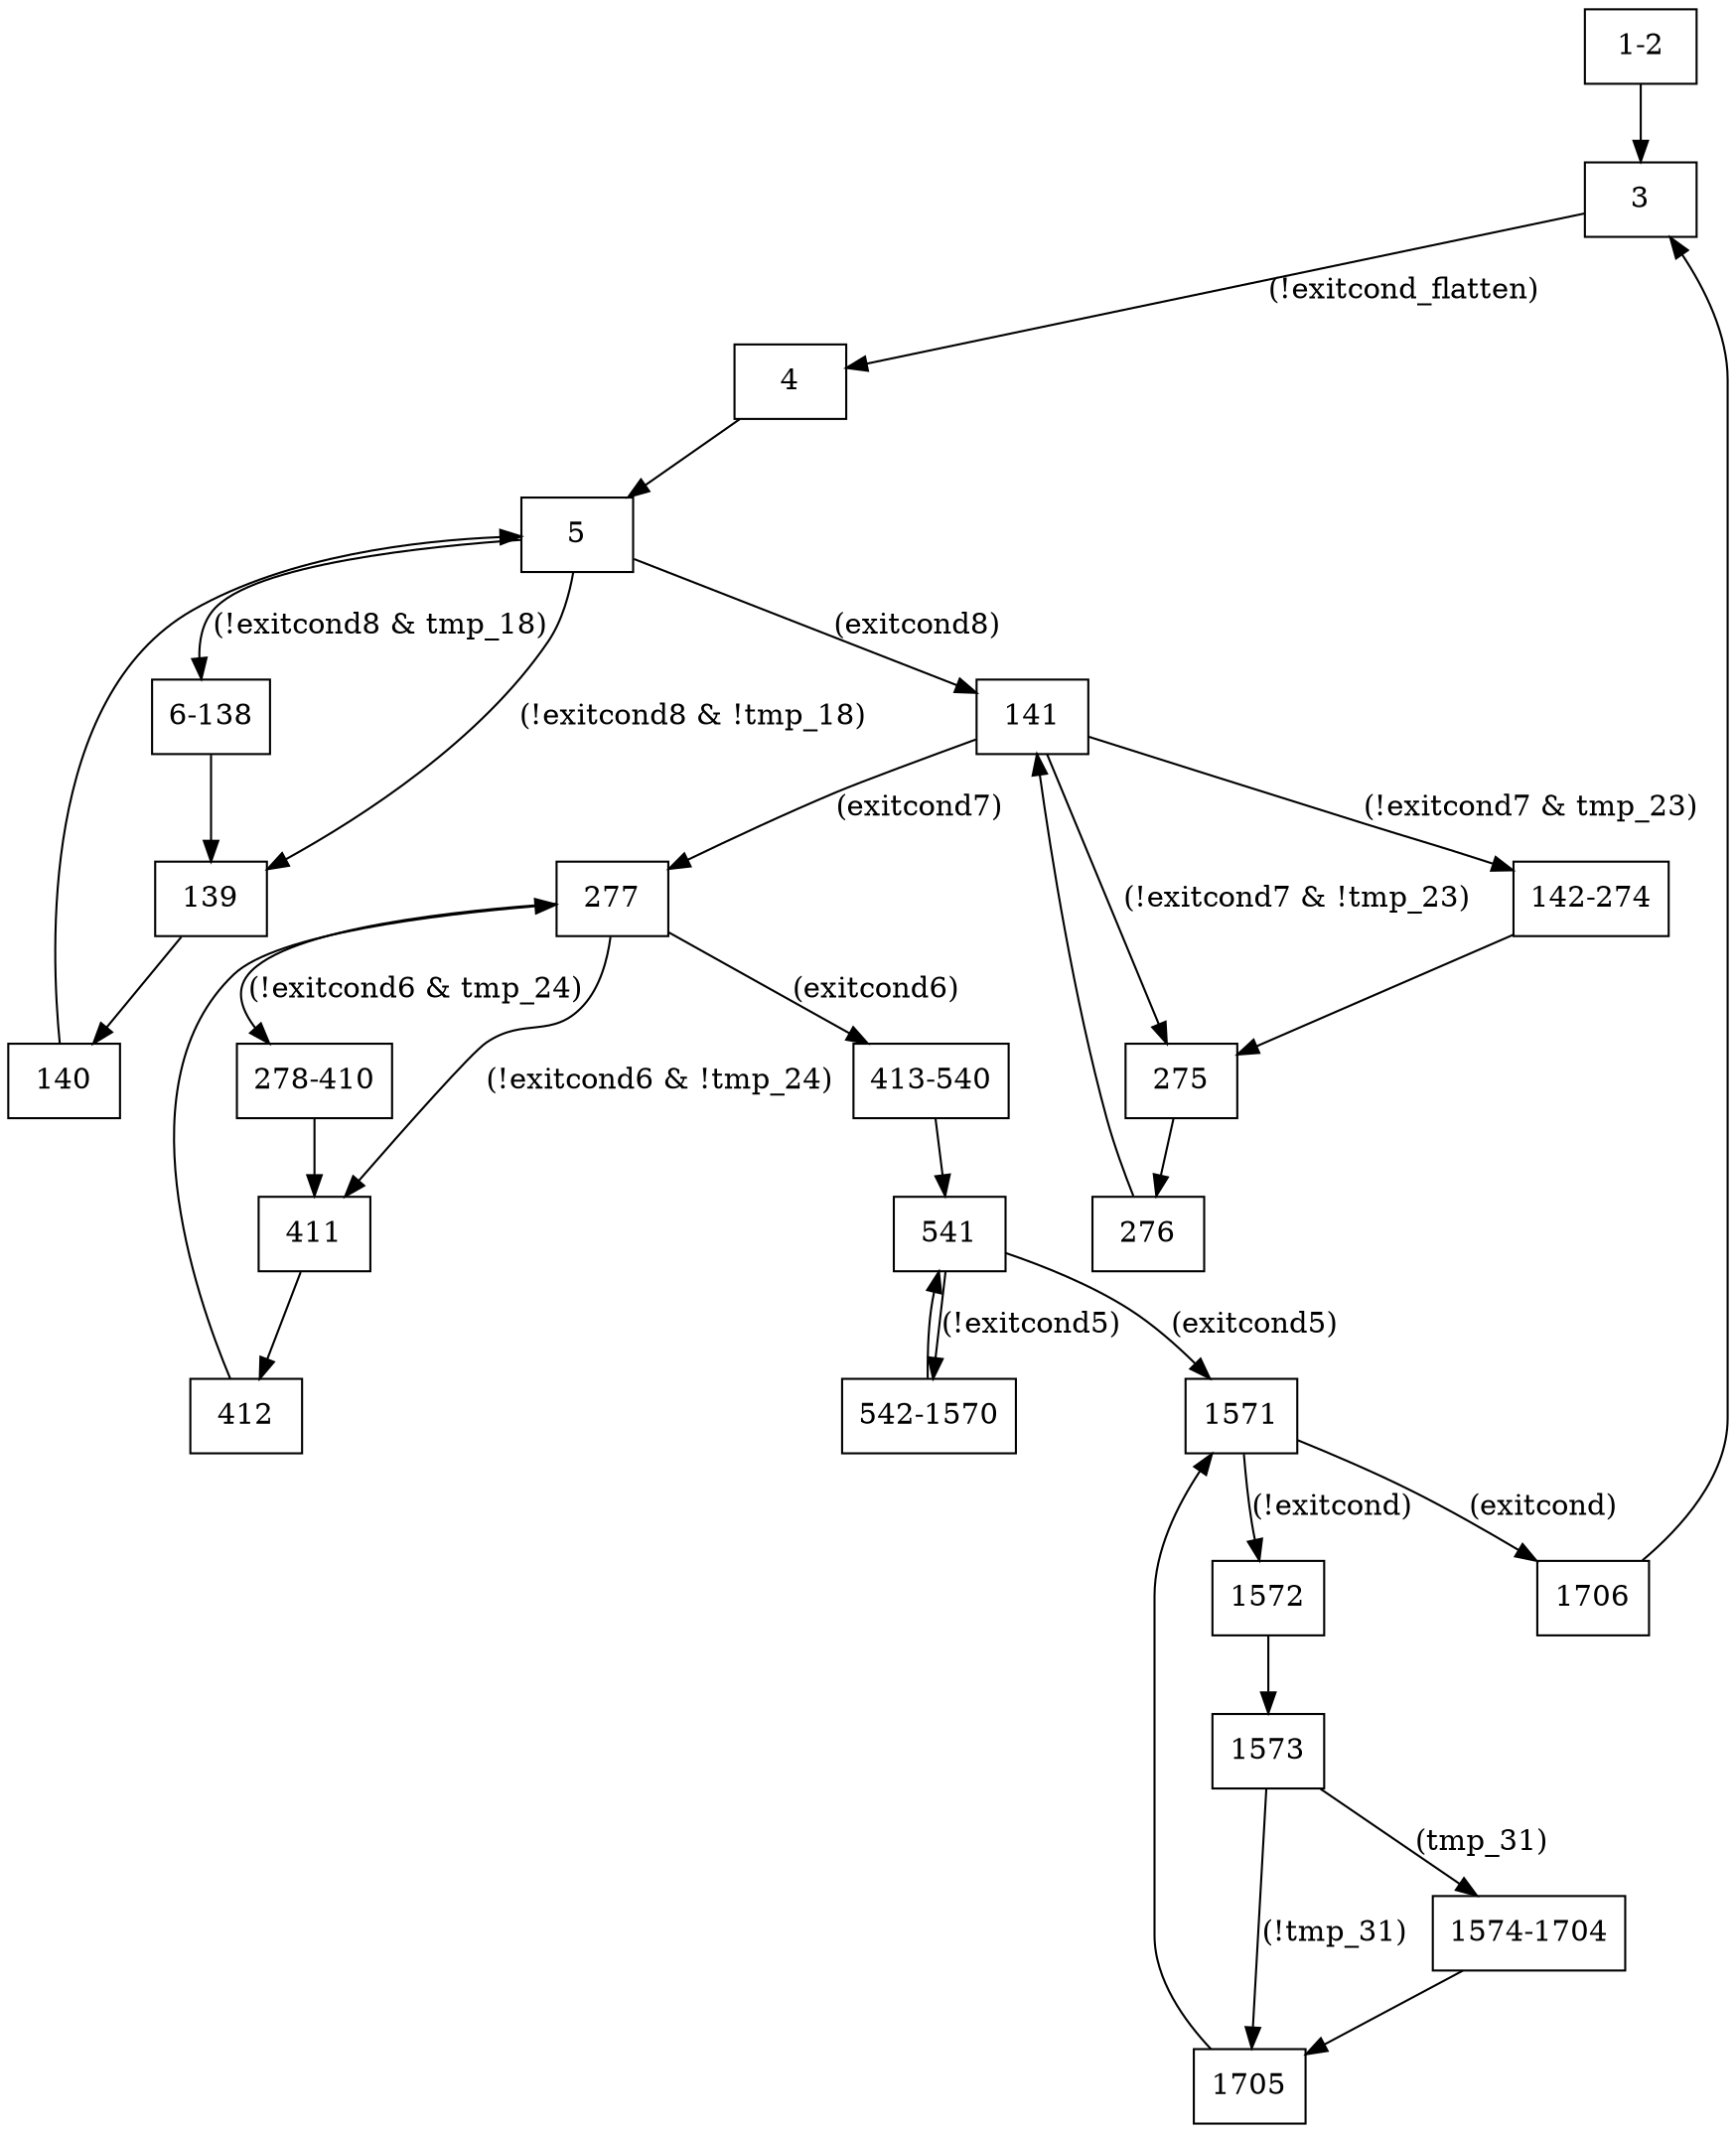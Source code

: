 digraph "FSM" {
	n3 [shape=record,label="3"];
	n4 [shape=record,label="4"];
	n5 [shape=record,label="5"];
	n139 [shape=record,label="139"];
	n141 [shape=record,label="141"];
	n140 [shape=record,label="140"];
	n275 [shape=record,label="275"];
	n277 [shape=record,label="277"];
	n276 [shape=record,label="276"];
	n411 [shape=record,label="411"];
	n412 [shape=record,label="412"];
	n541 [shape=record,label="541"];
	n1571 [shape=record,label="1571"];
	n1572 [shape=record,label="1572"];
	n1706 [shape=record,label="1706"];
	n1573 [shape=record,label="1573"];
	n1705 [shape=record,label="1705"];
	n1to2 [shape=record,label="1-2"];
	n6to138 [shape=record,label="6-138"];
	n142to274 [shape=record,label="142-274"];
	n278to410 [shape=record,label="278-410"];
	n413to540 [shape=record,label="413-540"];
	n542to1570 [shape=record,label="542-1570"];
	n1574to1704 [shape=record,label="1574-1704"];
	n3 -> n4 [label="(!exitcond_flatten)"];
	n4 -> n5;
	n5 -> n139 [label="(!exitcond8 & !tmp_18)"];
	n5 -> n141 [label="(exitcond8)"];
	n5 -> n6to138 [label="(!exitcond8 & tmp_18)"];
	n139 -> n140;
	n141 -> n275 [label="(!exitcond7 & !tmp_23)"];
	n141 -> n277 [label="(exitcond7)"];
	n141 -> n142to274 [label="(!exitcond7 & tmp_23)"];
	n140 -> n5;
	n275 -> n276;
	n277 -> n411 [label="(!exitcond6 & !tmp_24)"];
	n277 -> n278to410 [label="(!exitcond6 & tmp_24)"];
	n277 -> n413to540 [label="(exitcond6)"];
	n276 -> n141;
	n411 -> n412;
	n412 -> n277;
	n541 -> n1571 [label="(exitcond5)"];
	n541 -> n542to1570 [label="(!exitcond5)"];
	n1571 -> n1572 [label="(!exitcond)"];
	n1571 -> n1706 [label="(exitcond)"];
	n1572 -> n1573;
	n1706 -> n3;
	n1573 -> n1705 [label="(!tmp_31)"];
	n1573 -> n1574to1704 [label="(tmp_31)"];
	n1705 -> n1571;
	n1to2 -> n3;
	n6to138 -> n139;
	n142to274 -> n275;
	n278to410 -> n411;
	n413to540 -> n541;
	n542to1570 -> n541;
	n1574to1704 -> n1705;
}
